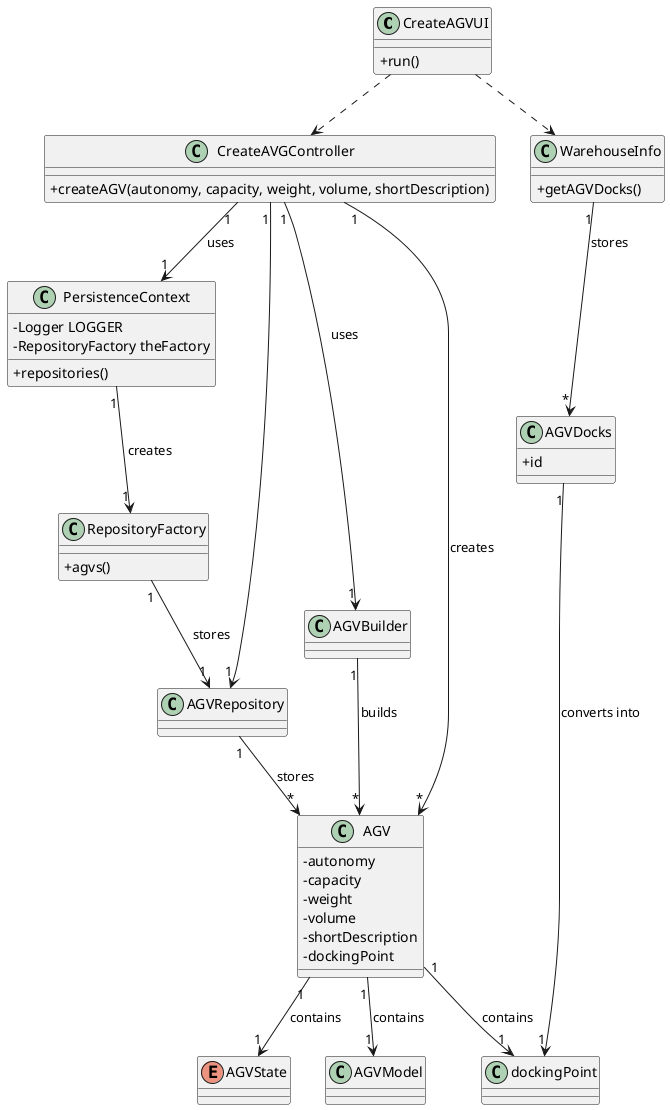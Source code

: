 @startuml
skinparam classAttributeIconSize 0

class "CreateAGVUI" as UI {
  +run()
}

class "CreateAVGController" as CTRL {
  +createAGV(autonomy, capacity, weight, volume, shortDescription)
}

class "WarehouseInfo" as WI {
  +getAGVDocks()
}

class "AGV" as AGV{
  -autonomy
  -capacity
  -weight
  -volume
  -shortDescription
  -dockingPoint

}

enum "AGVState" as AGVSTATE {

}

class "AGVDocks" as DOCK {
  +id
}



class "PersistenceContext" as PCON {
  -Logger LOGGER
  -RepositoryFactory theFactory
  +repositories()
}

class "RepositoryFactory" as REPOFAC {
  +agvs()
}


class "AGVRepository" as AREPO {

}


class "dockingPoint" as DP {

}

class "AGVBuilder" as BUILDER {

}


UI ..> CTRL
UI ..> WI

CTRL "1" --> "1" PCON : uses
CTRL "1" --> "*" AGV : creates
CTRL "1" --> "1" AREPO
CTRL "1" --> "1" BUILDER : uses

BUILDER "1" --> "*" AGV : builds

PCON "1" --> "1" REPOFAC : creates
REPOFAC "1" --> "1" AREPO : stores

AREPO "1" --> "*" AGV : stores

AGV "1" --> "1" AGVSTATE : contains
AGV "1" --> "1" AGVModel : contains
AGV "1" --> "1" DP : contains

WI "1" --> "*" DOCK : stores

DOCK "1" -> "1" DP : converts into


@enduml
